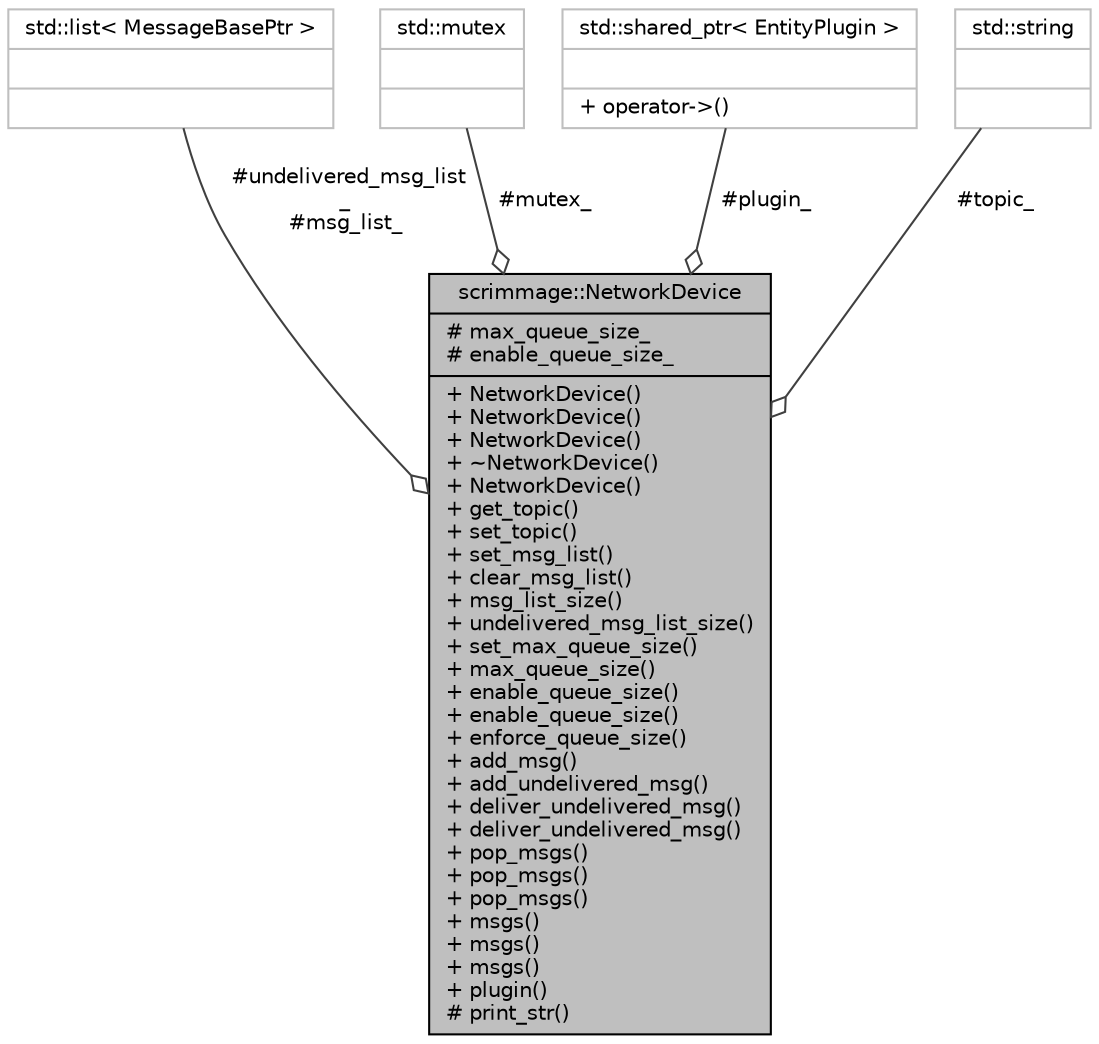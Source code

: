 digraph "scrimmage::NetworkDevice"
{
 // LATEX_PDF_SIZE
  edge [fontname="Helvetica",fontsize="10",labelfontname="Helvetica",labelfontsize="10"];
  node [fontname="Helvetica",fontsize="10",shape=record];
  Node1 [label="{scrimmage::NetworkDevice\n|# max_queue_size_\l# enable_queue_size_\l|+ NetworkDevice()\l+ NetworkDevice()\l+ NetworkDevice()\l+ ~NetworkDevice()\l+ NetworkDevice()\l+ get_topic()\l+ set_topic()\l+ set_msg_list()\l+ clear_msg_list()\l+ msg_list_size()\l+ undelivered_msg_list_size()\l+ set_max_queue_size()\l+ max_queue_size()\l+ enable_queue_size()\l+ enable_queue_size()\l+ enforce_queue_size()\l+ add_msg()\l+ add_undelivered_msg()\l+ deliver_undelivered_msg()\l+ deliver_undelivered_msg()\l+ pop_msgs()\l+ pop_msgs()\l+ pop_msgs()\l+ msgs()\l+ msgs()\l+ msgs()\l+ plugin()\l# print_str()\l}",height=0.2,width=0.4,color="black", fillcolor="grey75", style="filled", fontcolor="black",tooltip=" "];
  Node2 -> Node1 [color="grey25",fontsize="10",style="solid",label=" #undelivered_msg_list\l_\n#msg_list_" ,arrowhead="odiamond",fontname="Helvetica"];
  Node2 [label="{std::list\< MessageBasePtr \>\n||}",height=0.2,width=0.4,color="grey75", fillcolor="white", style="filled",tooltip=" "];
  Node6 -> Node1 [color="grey25",fontsize="10",style="solid",label=" #mutex_" ,arrowhead="odiamond",fontname="Helvetica"];
  Node6 [label="{std::mutex\n||}",height=0.2,width=0.4,color="grey75", fillcolor="white", style="filled",tooltip="STL class."];
  Node7 -> Node1 [color="grey25",fontsize="10",style="solid",label=" #plugin_" ,arrowhead="odiamond",fontname="Helvetica"];
  Node7 [label="{std::shared_ptr\< EntityPlugin \>\n||+ operator-\>()\l}",height=0.2,width=0.4,color="grey75", fillcolor="white", style="filled",tooltip=" "];
  Node11 -> Node1 [color="grey25",fontsize="10",style="solid",label=" #topic_" ,arrowhead="odiamond",fontname="Helvetica"];
  Node11 [label="{std::string\n||}",height=0.2,width=0.4,color="grey75", fillcolor="white", style="filled",tooltip="STL class."];
}
